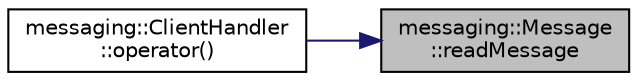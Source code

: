 digraph "messaging::Message::readMessage"
{
 // LATEX_PDF_SIZE
  edge [fontname="Helvetica",fontsize="10",labelfontname="Helvetica",labelfontsize="10"];
  node [fontname="Helvetica",fontsize="10",shape=record];
  rankdir="RL";
  Node1 [label="messaging::Message\l::readMessage",height=0.2,width=0.4,color="black", fillcolor="grey75", style="filled", fontcolor="black",tooltip=" "];
  Node1 -> Node2 [dir="back",color="midnightblue",fontsize="10",style="solid"];
  Node2 [label="messaging::ClientHandler\l::operator()",height=0.2,width=0.4,color="black", fillcolor="white", style="filled",URL="$classmessaging_1_1_client_handler.html#a5bd0e35edbf31af326419353fd391071",tooltip=" "];
}
